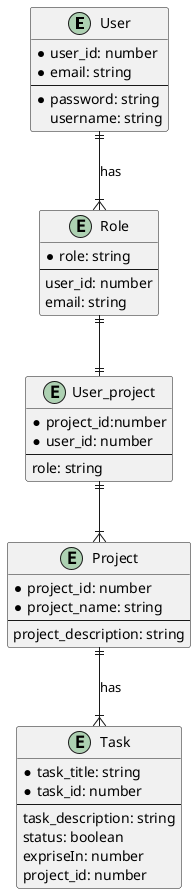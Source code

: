 @startuml TodoList


entity User {
    *user_id: number
    *email: string
    --
    *password: string
    username: string
}

entity Role {
    *role: string
    --
    user_id: number
    email: string
}

entity User_project{
    *project_id:number
    *user_id: number
    --
    role: string
}

entity Project {
    *project_id: number
    *project_name: string
    --
    project_description: string
}

entity Task {
    *task_title: string
    *task_id: number
    --
    task_description: string
    status: boolean
    expriseIn: number
    project_id: number
}

User ||--|{ Role: has
Role ||--|| User_project
User_project ||--|{ Project
Project ||--|{ Task: has


@enduml